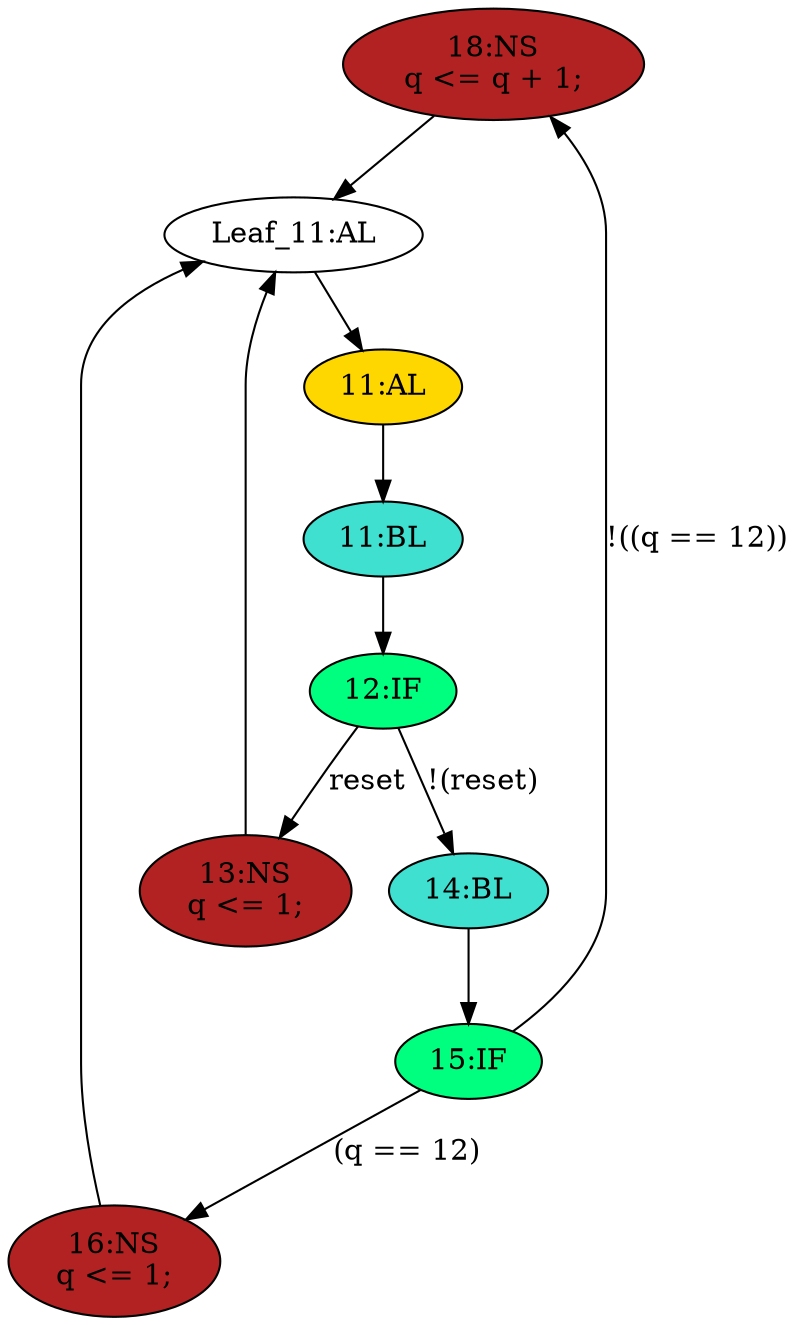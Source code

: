 strict digraph "compose( ,  )" {
	node [label="\N"];
	"18:NS"	[ast="<pyverilog.vparser.ast.NonblockingSubstitution object at 0x7f1638f31550>",
		fillcolor=firebrick,
		label="18:NS
q <= q + 1;",
		statements="[<pyverilog.vparser.ast.NonblockingSubstitution object at 0x7f1638f31550>]",
		style=filled,
		typ=NonblockingSubstitution];
	"Leaf_11:AL"	[def_var="['q']",
		label="Leaf_11:AL"];
	"18:NS" -> "Leaf_11:AL"	[cond="[]",
		lineno=None];
	"14:BL"	[ast="<pyverilog.vparser.ast.Block object at 0x7f1638ed6bd0>",
		fillcolor=turquoise,
		label="14:BL",
		statements="[]",
		style=filled,
		typ=Block];
	"15:IF"	[ast="<pyverilog.vparser.ast.IfStatement object at 0x7f1638f23890>",
		fillcolor=springgreen,
		label="15:IF",
		statements="[]",
		style=filled,
		typ=IfStatement];
	"14:BL" -> "15:IF"	[cond="[]",
		lineno=None];
	"12:IF"	[ast="<pyverilog.vparser.ast.IfStatement object at 0x7f1638f37390>",
		fillcolor=springgreen,
		label="12:IF",
		statements="[]",
		style=filled,
		typ=IfStatement];
	"12:IF" -> "14:BL"	[cond="['reset']",
		label="!(reset)",
		lineno=12];
	"13:NS"	[ast="<pyverilog.vparser.ast.NonblockingSubstitution object at 0x7f1638ed6910>",
		fillcolor=firebrick,
		label="13:NS
q <= 1;",
		statements="[<pyverilog.vparser.ast.NonblockingSubstitution object at 0x7f1638ed6910>]",
		style=filled,
		typ=NonblockingSubstitution];
	"12:IF" -> "13:NS"	[cond="['reset']",
		label=reset,
		lineno=12];
	"13:NS" -> "Leaf_11:AL"	[cond="[]",
		lineno=None];
	"11:BL"	[ast="<pyverilog.vparser.ast.Block object at 0x7f1638fb50d0>",
		fillcolor=turquoise,
		label="11:BL",
		statements="[]",
		style=filled,
		typ=Block];
	"11:BL" -> "12:IF"	[cond="[]",
		lineno=None];
	"11:AL"	[ast="<pyverilog.vparser.ast.Always object at 0x7f1638f233d0>",
		clk_sens=True,
		fillcolor=gold,
		label="11:AL",
		sens="['clk', 'reset']",
		statements="[]",
		style=filled,
		typ=Always,
		use_var="['reset', 'q']"];
	"Leaf_11:AL" -> "11:AL";
	"15:IF" -> "18:NS"	[cond="['q']",
		label="!((q == 12))",
		lineno=15];
	"16:NS"	[ast="<pyverilog.vparser.ast.NonblockingSubstitution object at 0x7f1638f23ed0>",
		fillcolor=firebrick,
		label="16:NS
q <= 1;",
		statements="[<pyverilog.vparser.ast.NonblockingSubstitution object at 0x7f1638f23ed0>]",
		style=filled,
		typ=NonblockingSubstitution];
	"15:IF" -> "16:NS"	[cond="['q']",
		label="(q == 12)",
		lineno=15];
	"11:AL" -> "11:BL"	[cond="[]",
		lineno=None];
	"16:NS" -> "Leaf_11:AL"	[cond="[]",
		lineno=None];
}
